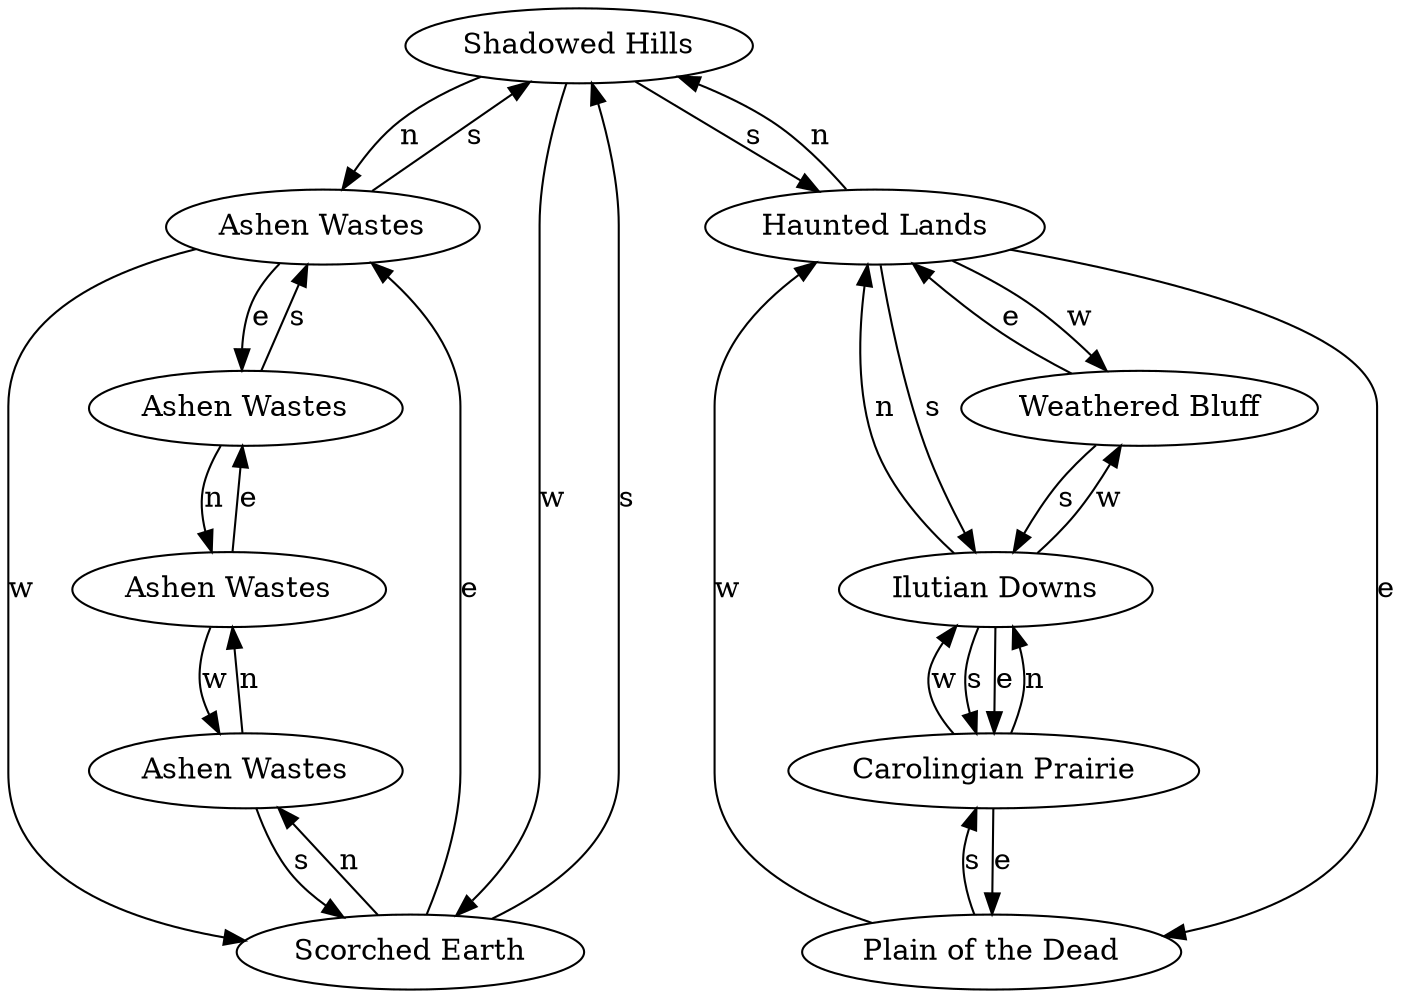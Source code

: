 digraph monster {
room_81 [label="Shadowed Hills"];
room_81 -> room_208 [label="n"];
room_81 -> room_439 [label="s"];
room_81 -> room_207 [label="w"];
room_207 [label="Scorched Earth"];
room_207 -> room_209 [label="n"];
room_207 -> room_81 [label="s"];
room_207 -> room_208 [label="e"];
room_208 [label="Ashen Wastes"];
room_208 -> room_81 [label="s"];
room_208 -> room_210 [label="e"];
room_208 -> room_207 [label="w"];
room_209 [label="Ashen Wastes"];
room_209 -> room_211 [label="n"];
room_209 -> room_207 [label="s"];
room_210 [label="Ashen Wastes"];
room_210 -> room_211 [label="n"];
room_210 -> room_208 [label="s"];
room_211 [label="Ashen Wastes"];
room_211 -> room_210 [label="e"];
room_211 -> room_209 [label="w"];
room_439 [label="Haunted Lands"];
room_439 -> room_81 [label="n"];
room_439 -> room_444 [label="s"];
room_439 -> room_440 [label="e"];
room_439 -> room_443 [label="w"];
room_440 [label="Plain of the Dead"];
room_440 -> room_445 [label="s"];
room_440 -> room_439 [label="w"];
room_443 [label="Weathered Bluff"];
room_443 -> room_444 [label="s"];
room_443 -> room_439 [label="e"];
room_444 [label="Ilutian Downs"];
room_444 -> room_439 [label="n"];
room_444 -> room_445 [label="s"];
room_444 -> room_445 [label="e"];
room_444 -> room_443 [label="w"];
room_445 [label="Carolingian Prairie"];
room_445 -> room_444 [label="n"];
room_445 -> room_440 [label="e"];
room_445 -> room_444 [label="w"];
}
